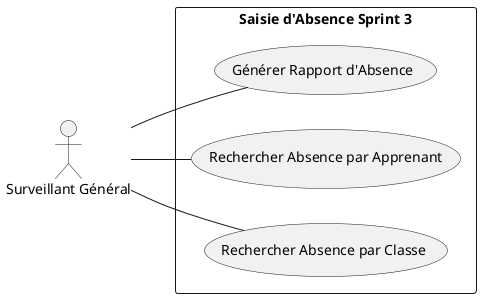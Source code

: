 @startuml
left to right direction

actor "Surveillant Général" as SG

rectangle "Saisie d'Absence Sprint 3" {
    usecase UC1 as "Générer Rapport d'Absence"
    usecase UC2 as "Rechercher Absence par Apprenant"
    usecase UC3 as "Rechercher Absence par Classe"
}

SG -- UC1 
SG -- UC2 
SG -- UC3
@enduml
